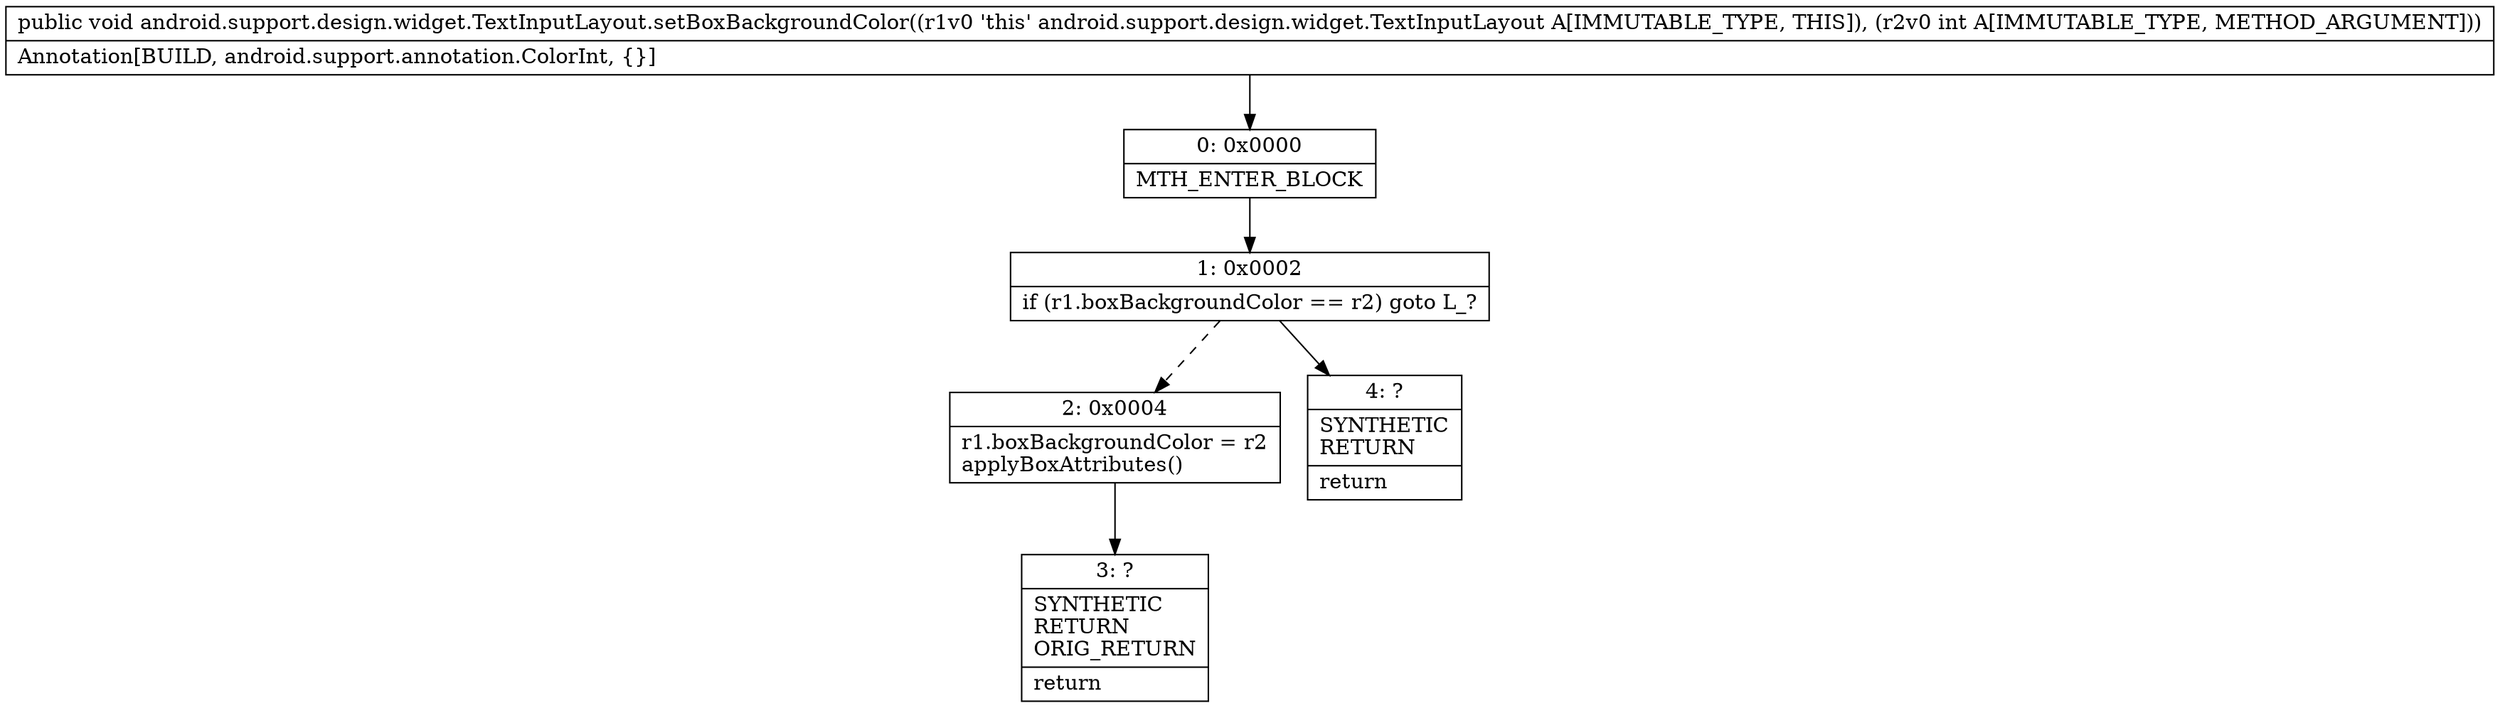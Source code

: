 digraph "CFG forandroid.support.design.widget.TextInputLayout.setBoxBackgroundColor(I)V" {
Node_0 [shape=record,label="{0\:\ 0x0000|MTH_ENTER_BLOCK\l}"];
Node_1 [shape=record,label="{1\:\ 0x0002|if (r1.boxBackgroundColor == r2) goto L_?\l}"];
Node_2 [shape=record,label="{2\:\ 0x0004|r1.boxBackgroundColor = r2\lapplyBoxAttributes()\l}"];
Node_3 [shape=record,label="{3\:\ ?|SYNTHETIC\lRETURN\lORIG_RETURN\l|return\l}"];
Node_4 [shape=record,label="{4\:\ ?|SYNTHETIC\lRETURN\l|return\l}"];
MethodNode[shape=record,label="{public void android.support.design.widget.TextInputLayout.setBoxBackgroundColor((r1v0 'this' android.support.design.widget.TextInputLayout A[IMMUTABLE_TYPE, THIS]), (r2v0 int A[IMMUTABLE_TYPE, METHOD_ARGUMENT]))  | Annotation[BUILD, android.support.annotation.ColorInt, \{\}]\l}"];
MethodNode -> Node_0;
Node_0 -> Node_1;
Node_1 -> Node_2[style=dashed];
Node_1 -> Node_4;
Node_2 -> Node_3;
}

